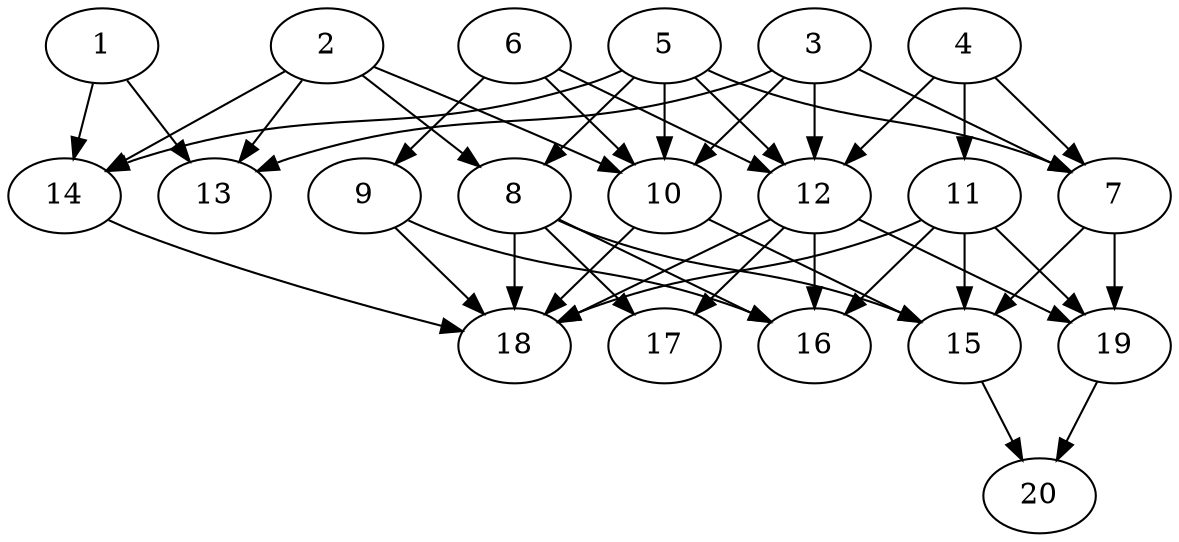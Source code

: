 // DAG automatically generated by daggen at Tue Jul 23 14:29:40 2019
// ./daggen --dot -n 20 --ccr 0.5 --fat 0.7 --regular 0.5 --density 0.7 --mindata 5242880 --maxdata 52428800 
digraph G {
  1 [size="21897216", alpha="0.14", expect_size="10948608"] 
  1 -> 13 [size ="10948608"]
  1 -> 14 [size ="10948608"]
  2 [size="38905856", alpha="0.16", expect_size="19452928"] 
  2 -> 8 [size ="19452928"]
  2 -> 10 [size ="19452928"]
  2 -> 13 [size ="19452928"]
  2 -> 14 [size ="19452928"]
  3 [size="84772864", alpha="0.15", expect_size="42386432"] 
  3 -> 7 [size ="42386432"]
  3 -> 10 [size ="42386432"]
  3 -> 12 [size ="42386432"]
  3 -> 13 [size ="42386432"]
  4 [size="97896448", alpha="0.19", expect_size="48948224"] 
  4 -> 7 [size ="48948224"]
  4 -> 11 [size ="48948224"]
  4 -> 12 [size ="48948224"]
  5 [size="82550784", alpha="0.08", expect_size="41275392"] 
  5 -> 7 [size ="41275392"]
  5 -> 8 [size ="41275392"]
  5 -> 10 [size ="41275392"]
  5 -> 12 [size ="41275392"]
  5 -> 14 [size ="41275392"]
  6 [size="85032960", alpha="0.17", expect_size="42516480"] 
  6 -> 9 [size ="42516480"]
  6 -> 10 [size ="42516480"]
  6 -> 12 [size ="42516480"]
  7 [size="38256640", alpha="0.17", expect_size="19128320"] 
  7 -> 15 [size ="19128320"]
  7 -> 19 [size ="19128320"]
  8 [size="92264448", alpha="0.18", expect_size="46132224"] 
  8 -> 15 [size ="46132224"]
  8 -> 16 [size ="46132224"]
  8 -> 17 [size ="46132224"]
  8 -> 18 [size ="46132224"]
  9 [size="100222976", alpha="0.12", expect_size="50111488"] 
  9 -> 16 [size ="50111488"]
  9 -> 18 [size ="50111488"]
  10 [size="36751360", alpha="0.16", expect_size="18375680"] 
  10 -> 15 [size ="18375680"]
  10 -> 18 [size ="18375680"]
  11 [size="34791424", alpha="0.12", expect_size="17395712"] 
  11 -> 15 [size ="17395712"]
  11 -> 16 [size ="17395712"]
  11 -> 18 [size ="17395712"]
  11 -> 19 [size ="17395712"]
  12 [size="102518784", alpha="0.01", expect_size="51259392"] 
  12 -> 16 [size ="51259392"]
  12 -> 17 [size ="51259392"]
  12 -> 18 [size ="51259392"]
  12 -> 19 [size ="51259392"]
  13 [size="81895424", alpha="0.19", expect_size="40947712"] 
  14 [size="56438784", alpha="0.08", expect_size="28219392"] 
  14 -> 18 [size ="28219392"]
  15 [size="50620416", alpha="0.06", expect_size="25310208"] 
  15 -> 20 [size ="25310208"]
  16 [size="87894016", alpha="0.09", expect_size="43947008"] 
  17 [size="71532544", alpha="0.05", expect_size="35766272"] 
  18 [size="57253888", alpha="0.08", expect_size="28626944"] 
  19 [size="49629184", alpha="0.03", expect_size="24814592"] 
  19 -> 20 [size ="24814592"]
  20 [size="11214848", alpha="0.10", expect_size="5607424"] 
}
